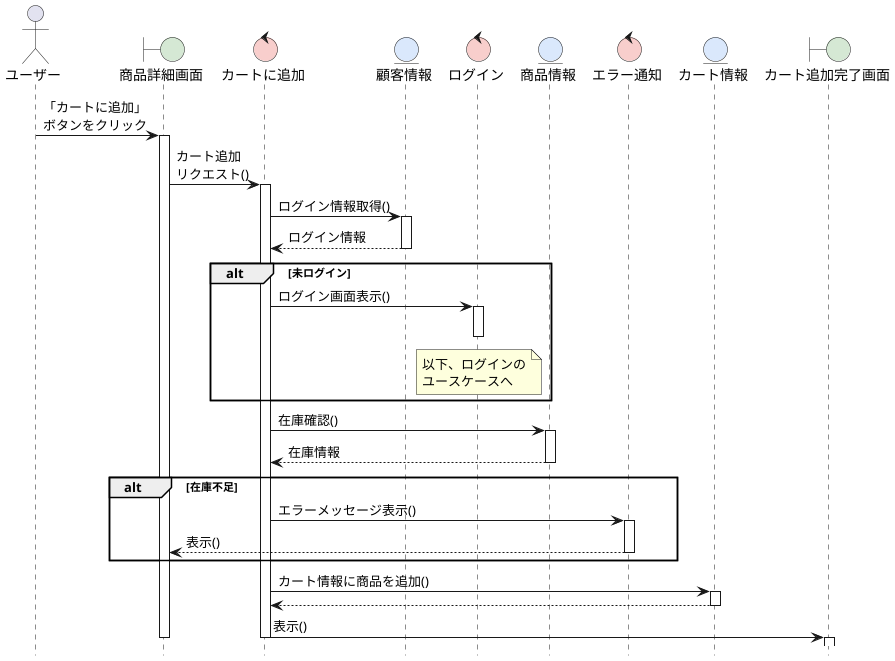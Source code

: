 @startuml カートに追加する
hide footbox
skinparam boundaryBackgroundColor #D5E8D4
skinparam controlBackgroundColor  #F8CECC
skinparam entityBackgroundColor   #DAE8FC
 
actor ユーザー as user
boundary 商品詳細画面 as product_disp
control カートに追加 as add_cart
entity 顧客情報 as user_db
control ログイン as show_login
entity 商品情報 as product_db
control エラー通知 as show_error
entity カート情報 as cart_db
boundary カート追加完了画面 as complete_disp
 
user -> product_disp:「カートに追加」\nボタンをクリック
activate product_disp
product_disp -> add_cart: カート追加\nリクエスト()
 
' カート追加開始
activate add_cart
 
' ログイン確認
add_cart -> user_db:ログイン情報取得()
activate user_db
add_cart <-- user_db:ログイン情報
deactivate user_db
 
' エラーケース
alt 未ログイン
    add_cart -> show_login: ログイン画面表示()
    activate show_login
    deactivate show_login
    note over show_login
        以下、ログインの
        ユースケースへ
    end note
end
 
' 在庫確認
add_cart -> product_db: 在庫確認()
activate product_db
add_cart <-- product_db: 在庫情報
deactivate product_db
 
' エラーケース
alt 在庫不足
    add_cart -> show_error: エラーメッセージ表示()
    activate show_error
    show_error --> product_disp: 表示()
    deactivate show_error
end
 
' カート追加
add_cart -> cart_db: カート情報に商品を追加()
activate cart_db
cart_db --> add_cart:
deactivate cart_db
add_cart -> complete_disp: 表示()
deactivate product_disp
activate complete_disp
deactivate complete_disp
deactivate add_cart
 
@enduml